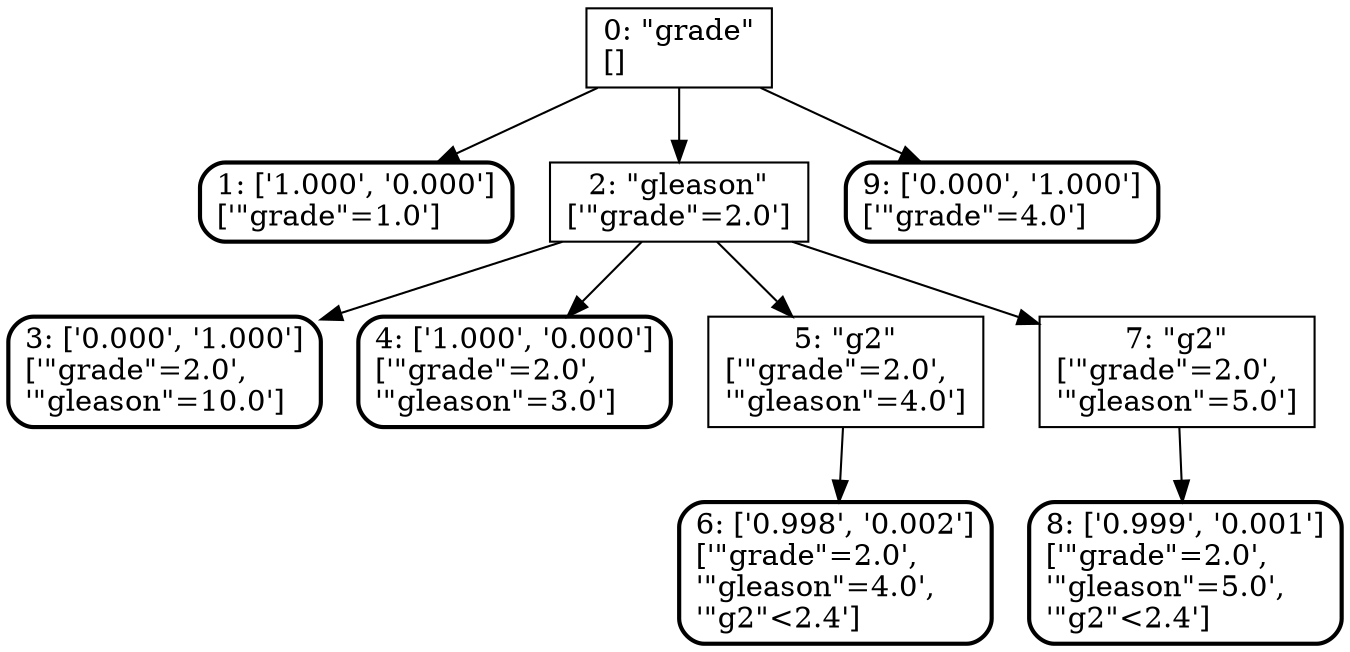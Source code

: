 digraph G {
  node [shape=box]
  "NODE 0" [label="0: \"grade\"\n[]\l"]
    "NODE 0" -> "NODE 1";
    "NODE 0" -> "NODE 2";
    "NODE 0" -> "NODE 9";
  "NODE 1" [label="1: ['1.000', '0.000']\n['\"grade\"=1.0']\l"; style="rounded, bold"]
  "NODE 2" [label="2: \"gleason\"\n['\"grade\"=2.0']\l"]
    "NODE 2" -> "NODE 3";
    "NODE 2" -> "NODE 4";
    "NODE 2" -> "NODE 5";
    "NODE 2" -> "NODE 7";
  "NODE 3" [label="3: ['0.000', '1.000']\n['\"grade\"=2.0',\l'\"gleason\"=10.0']\l"; style="rounded, bold"]
  "NODE 4" [label="4: ['1.000', '0.000']\n['\"grade\"=2.0',\l'\"gleason\"=3.0']\l"; style="rounded, bold"]
  "NODE 5" [label="5: \"g2\"\n['\"grade\"=2.0',\l'\"gleason\"=4.0']\l"]
    "NODE 5" -> "NODE 6";
  "NODE 6" [label="6: ['0.998', '0.002']\n['\"grade\"=2.0',\l'\"gleason\"=4.0',\l'\"g2\"<2.4']\l"; style="rounded, bold"]
  "NODE 7" [label="7: \"g2\"\n['\"grade\"=2.0',\l'\"gleason\"=5.0']\l"]
    "NODE 7" -> "NODE 8";
  "NODE 8" [label="8: ['0.999', '0.001']\n['\"grade\"=2.0',\l'\"gleason\"=5.0',\l'\"g2\"<2.4']\l"; style="rounded, bold"]
  "NODE 9" [label="9: ['0.000', '1.000']\n['\"grade\"=4.0']\l"; style="rounded, bold"]
}
